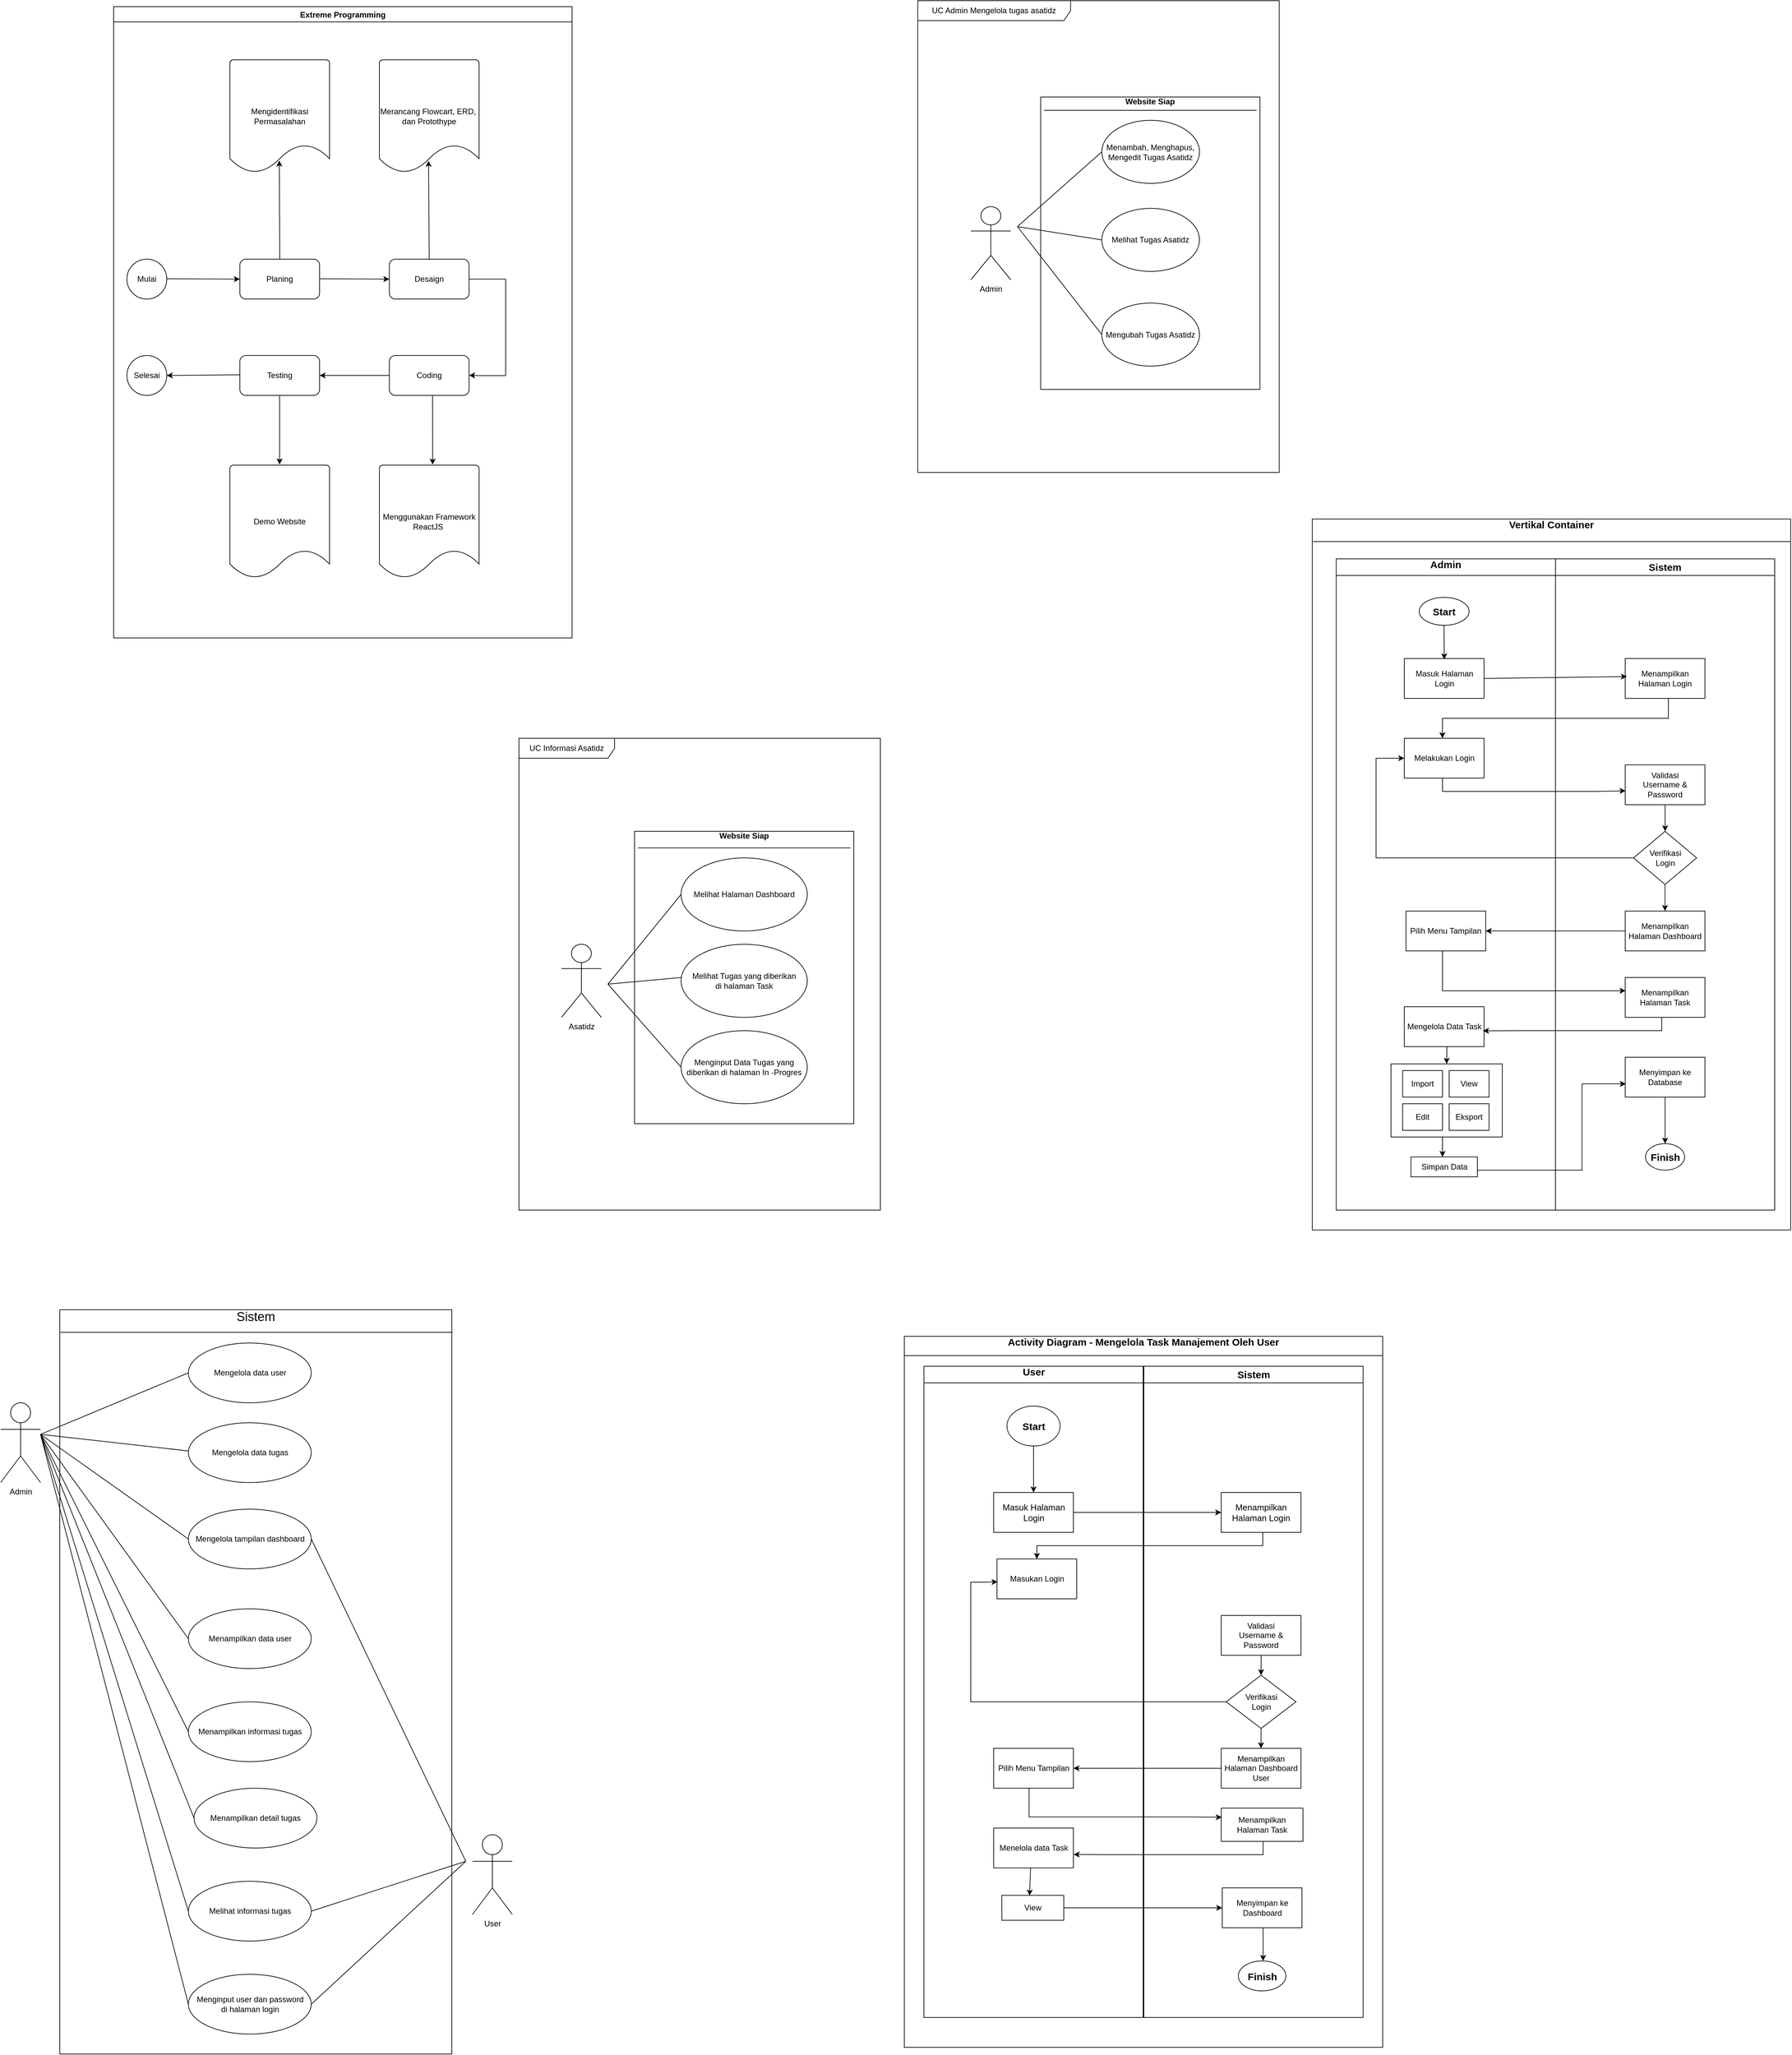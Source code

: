 <mxfile version="24.7.4">
  <diagram name="Halaman-1" id="Dm3Zqgzt0psHoxQfFA3l">
    <mxGraphModel dx="2049" dy="1169" grid="1" gridSize="10" guides="1" tooltips="1" connect="1" arrows="1" fold="1" page="1" pageScale="1" pageWidth="827" pageHeight="1169" math="0" shadow="0">
      <root>
        <mxCell id="0" />
        <mxCell id="1" parent="0" />
        <mxCell id="xzj_mD31JQDkTMwZgoWx-1" value="Mengidentifikasi Permasalahan" style="strokeWidth=1;html=1;shape=mxgraph.flowchart.document2;whiteSpace=wrap;size=0.25;fontStyle=0;" parent="1" vertex="1">
          <mxGeometry x="545" y="299" width="150" height="170" as="geometry" />
        </mxCell>
        <mxCell id="xzj_mD31JQDkTMwZgoWx-2" value="Merancang Flowcart, ERD,&amp;nbsp;&lt;div&gt;dan Protothype&lt;/div&gt;" style="strokeWidth=1;html=1;shape=mxgraph.flowchart.document2;whiteSpace=wrap;size=0.25;" parent="1" vertex="1">
          <mxGeometry x="770" y="299" width="150" height="170" as="geometry" />
        </mxCell>
        <mxCell id="xzj_mD31JQDkTMwZgoWx-4" value="Planing" style="rounded=1;whiteSpace=wrap;html=1;" parent="1" vertex="1">
          <mxGeometry x="560" y="599" width="120" height="60" as="geometry" />
        </mxCell>
        <mxCell id="xzj_mD31JQDkTMwZgoWx-5" value="Desaign" style="rounded=1;whiteSpace=wrap;html=1;" parent="1" vertex="1">
          <mxGeometry x="785" y="599" width="120" height="60" as="geometry" />
        </mxCell>
        <mxCell id="xzj_mD31JQDkTMwZgoWx-6" value="Mulai" style="ellipse;whiteSpace=wrap;html=1;aspect=fixed;" parent="1" vertex="1">
          <mxGeometry x="390" y="599" width="60" height="60" as="geometry" />
        </mxCell>
        <mxCell id="xzj_mD31JQDkTMwZgoWx-7" value="Selesai" style="ellipse;whiteSpace=wrap;html=1;aspect=fixed;" parent="1" vertex="1">
          <mxGeometry x="390" y="744" width="60" height="60" as="geometry" />
        </mxCell>
        <mxCell id="xzj_mD31JQDkTMwZgoWx-8" value="Testing" style="rounded=1;whiteSpace=wrap;html=1;" parent="1" vertex="1">
          <mxGeometry x="560" y="744" width="120" height="60" as="geometry" />
        </mxCell>
        <mxCell id="xzj_mD31JQDkTMwZgoWx-9" value="Coding" style="rounded=1;whiteSpace=wrap;html=1;" parent="1" vertex="1">
          <mxGeometry x="785" y="744" width="120" height="60" as="geometry" />
        </mxCell>
        <mxCell id="xzj_mD31JQDkTMwZgoWx-10" value="Demo Website" style="strokeWidth=1;html=1;shape=mxgraph.flowchart.document2;whiteSpace=wrap;size=0.25;" parent="1" vertex="1">
          <mxGeometry x="545" y="909" width="150" height="170" as="geometry" />
        </mxCell>
        <mxCell id="xzj_mD31JQDkTMwZgoWx-11" value="Menggunakan Framework ReactJS&amp;nbsp;" style="strokeWidth=1;html=1;shape=mxgraph.flowchart.document2;whiteSpace=wrap;size=0.25;" parent="1" vertex="1">
          <mxGeometry x="770" y="909" width="150" height="170" as="geometry" />
        </mxCell>
        <mxCell id="xzj_mD31JQDkTMwZgoWx-12" value="" style="endArrow=classic;html=1;rounded=0;exitX=0.5;exitY=0;exitDx=0;exitDy=0;entryX=0.496;entryY=0.892;entryDx=0;entryDy=0;entryPerimeter=0;" parent="1" source="xzj_mD31JQDkTMwZgoWx-4" target="xzj_mD31JQDkTMwZgoWx-1" edge="1">
          <mxGeometry width="50" height="50" relative="1" as="geometry">
            <mxPoint x="619.5" y="589" as="sourcePoint" />
            <mxPoint x="619.5" y="479" as="targetPoint" />
          </mxGeometry>
        </mxCell>
        <mxCell id="xzj_mD31JQDkTMwZgoWx-13" value="" style="endArrow=classic;html=1;rounded=0;exitX=0.5;exitY=0;exitDx=0;exitDy=0;entryX=0.493;entryY=0.894;entryDx=0;entryDy=0;entryPerimeter=0;" parent="1" target="xzj_mD31JQDkTMwZgoWx-2" edge="1">
          <mxGeometry width="50" height="50" relative="1" as="geometry">
            <mxPoint x="845" y="599" as="sourcePoint" />
            <mxPoint x="844.5" y="479" as="targetPoint" />
          </mxGeometry>
        </mxCell>
        <mxCell id="xzj_mD31JQDkTMwZgoWx-15" value="" style="endArrow=classic;html=1;rounded=0;entryX=0;entryY=0.5;entryDx=0;entryDy=0;" parent="1" target="xzj_mD31JQDkTMwZgoWx-4" edge="1">
          <mxGeometry width="50" height="50" relative="1" as="geometry">
            <mxPoint x="450" y="628.5" as="sourcePoint" />
            <mxPoint x="540" y="629" as="targetPoint" />
            <Array as="points" />
          </mxGeometry>
        </mxCell>
        <mxCell id="xzj_mD31JQDkTMwZgoWx-16" value="" style="endArrow=classic;html=1;rounded=0;entryX=0;entryY=0.5;entryDx=0;entryDy=0;" parent="1" target="xzj_mD31JQDkTMwZgoWx-5" edge="1">
          <mxGeometry width="50" height="50" relative="1" as="geometry">
            <mxPoint x="680" y="628.5" as="sourcePoint" />
            <mxPoint x="770" y="629" as="targetPoint" />
            <Array as="points" />
          </mxGeometry>
        </mxCell>
        <mxCell id="xzj_mD31JQDkTMwZgoWx-18" value="" style="endArrow=none;html=1;rounded=0;" parent="1" edge="1">
          <mxGeometry width="50" height="50" relative="1" as="geometry">
            <mxPoint x="905" y="629" as="sourcePoint" />
            <mxPoint x="960" y="629" as="targetPoint" />
          </mxGeometry>
        </mxCell>
        <mxCell id="xzj_mD31JQDkTMwZgoWx-19" value="" style="endArrow=none;html=1;rounded=0;" parent="1" edge="1">
          <mxGeometry width="50" height="50" relative="1" as="geometry">
            <mxPoint x="960" y="629" as="sourcePoint" />
            <mxPoint x="960" y="774" as="targetPoint" />
            <Array as="points">
              <mxPoint x="960" y="718.5" />
              <mxPoint x="960" y="758.5" />
            </Array>
          </mxGeometry>
        </mxCell>
        <mxCell id="xzj_mD31JQDkTMwZgoWx-20" value="" style="endArrow=classic;html=1;rounded=0;entryX=0.999;entryY=0.409;entryDx=0;entryDy=0;entryPerimeter=0;" parent="1" edge="1">
          <mxGeometry width="50" height="50" relative="1" as="geometry">
            <mxPoint x="960.12" y="774.23" as="sourcePoint" />
            <mxPoint x="905.0" y="773.77" as="targetPoint" />
            <Array as="points">
              <mxPoint x="930.12" y="774.23" />
              <mxPoint x="920.12" y="774.23" />
            </Array>
          </mxGeometry>
        </mxCell>
        <mxCell id="xzj_mD31JQDkTMwZgoWx-21" value="" style="endArrow=classic;html=1;rounded=0;exitX=0;exitY=0.5;exitDx=0;exitDy=0;entryX=1;entryY=0.5;entryDx=0;entryDy=0;" parent="1" source="xzj_mD31JQDkTMwZgoWx-9" target="xzj_mD31JQDkTMwZgoWx-8" edge="1">
          <mxGeometry width="50" height="50" relative="1" as="geometry">
            <mxPoint x="740" y="769" as="sourcePoint" />
            <mxPoint x="790" y="719" as="targetPoint" />
          </mxGeometry>
        </mxCell>
        <mxCell id="xzj_mD31JQDkTMwZgoWx-22" value="" style="endArrow=classic;html=1;rounded=0;exitX=0;exitY=0.5;exitDx=0;exitDy=0;entryX=1;entryY=0.5;entryDx=0;entryDy=0;" parent="1" target="xzj_mD31JQDkTMwZgoWx-7" edge="1">
          <mxGeometry width="50" height="50" relative="1" as="geometry">
            <mxPoint x="560" y="773" as="sourcePoint" />
            <mxPoint x="455" y="773" as="targetPoint" />
          </mxGeometry>
        </mxCell>
        <mxCell id="xzj_mD31JQDkTMwZgoWx-23" value="" style="endArrow=classic;html=1;rounded=0;entryX=0.534;entryY=-0.005;entryDx=0;entryDy=0;entryPerimeter=0;" parent="1" target="xzj_mD31JQDkTMwZgoWx-11" edge="1">
          <mxGeometry width="50" height="50" relative="1" as="geometry">
            <mxPoint x="850" y="804" as="sourcePoint" />
            <mxPoint x="850" y="899" as="targetPoint" />
          </mxGeometry>
        </mxCell>
        <mxCell id="xzj_mD31JQDkTMwZgoWx-24" value="" style="endArrow=classic;html=1;rounded=0;entryX=0.534;entryY=-0.005;entryDx=0;entryDy=0;entryPerimeter=0;" parent="1" edge="1">
          <mxGeometry width="50" height="50" relative="1" as="geometry">
            <mxPoint x="619.77" y="804" as="sourcePoint" />
            <mxPoint x="619.77" y="908" as="targetPoint" />
          </mxGeometry>
        </mxCell>
        <mxCell id="xzj_mD31JQDkTMwZgoWx-26" value="Extreme Programming" style="swimlane;" parent="1" vertex="1">
          <mxGeometry x="370" y="219" width="690" height="950" as="geometry" />
        </mxCell>
        <mxCell id="xzj_mD31JQDkTMwZgoWx-40" value="UC Informasi Asatidz" style="shape=umlFrame;whiteSpace=wrap;html=1;pointerEvents=0;width=144;height=30;" parent="1" vertex="1">
          <mxGeometry x="980" y="1320" width="544" height="710" as="geometry" />
        </mxCell>
        <mxCell id="xzj_mD31JQDkTMwZgoWx-41" value="Website Siap" style="verticalAlign=middle;align=center;overflow=fill;html=1;whiteSpace=wrap;fontStyle=1" parent="1" vertex="1">
          <mxGeometry x="1154" y="1460" width="330" height="440" as="geometry" />
        </mxCell>
        <mxCell id="xzj_mD31JQDkTMwZgoWx-42" value="Asatidz" style="shape=umlActor;verticalLabelPosition=bottom;verticalAlign=top;html=1;outlineConnect=0;" parent="1" vertex="1">
          <mxGeometry x="1044" y="1630" width="60" height="110" as="geometry" />
        </mxCell>
        <mxCell id="xzj_mD31JQDkTMwZgoWx-43" value="Melihat Halaman Dashboard" style="ellipse;whiteSpace=wrap;html=1;" parent="1" vertex="1">
          <mxGeometry x="1224" y="1500" width="190" height="110" as="geometry" />
        </mxCell>
        <mxCell id="xzj_mD31JQDkTMwZgoWx-44" value="Melihat Tugas yang diberikan&lt;div&gt;di halaman Task&lt;/div&gt;" style="ellipse;whiteSpace=wrap;html=1;" parent="1" vertex="1">
          <mxGeometry x="1224" y="1630" width="190" height="110" as="geometry" />
        </mxCell>
        <mxCell id="xzj_mD31JQDkTMwZgoWx-45" value="Menginput Data Tugas yang diberikan di halaman In -Progres" style="ellipse;whiteSpace=wrap;html=1;" parent="1" vertex="1">
          <mxGeometry x="1224" y="1760" width="190" height="110" as="geometry" />
        </mxCell>
        <mxCell id="xzj_mD31JQDkTMwZgoWx-46" value="" style="endArrow=none;html=1;rounded=0;entryX=0;entryY=0.5;entryDx=0;entryDy=0;" parent="1" target="xzj_mD31JQDkTMwZgoWx-43" edge="1">
          <mxGeometry width="50" height="50" relative="1" as="geometry">
            <mxPoint x="1114" y="1690" as="sourcePoint" />
            <mxPoint x="1164" y="1640" as="targetPoint" />
          </mxGeometry>
        </mxCell>
        <mxCell id="xzj_mD31JQDkTMwZgoWx-47" value="" style="endArrow=none;html=1;rounded=0;entryX=0;entryY=0.5;entryDx=0;entryDy=0;" parent="1" edge="1">
          <mxGeometry width="50" height="50" relative="1" as="geometry">
            <mxPoint x="1114" y="1690" as="sourcePoint" />
            <mxPoint x="1224" y="1680" as="targetPoint" />
          </mxGeometry>
        </mxCell>
        <mxCell id="xzj_mD31JQDkTMwZgoWx-49" value="" style="endArrow=none;html=1;rounded=0;entryX=0;entryY=0.5;entryDx=0;entryDy=0;" parent="1" target="xzj_mD31JQDkTMwZgoWx-45" edge="1">
          <mxGeometry width="50" height="50" relative="1" as="geometry">
            <mxPoint x="1114" y="1690" as="sourcePoint" />
            <mxPoint x="1224" y="1680" as="targetPoint" />
          </mxGeometry>
        </mxCell>
        <mxCell id="xzj_mD31JQDkTMwZgoWx-50" value="Sistem" style="verticalAlign=middle;align=center;overflow=fill;html=1;whiteSpace=wrap;fontSize=19;horizontal=1;" parent="1" vertex="1">
          <mxGeometry x="289" y="2180" width="590" height="1120" as="geometry" />
        </mxCell>
        <mxCell id="xzj_mD31JQDkTMwZgoWx-54" value="Admin" style="shape=umlActor;verticalLabelPosition=bottom;verticalAlign=top;html=1;outlineConnect=0;" parent="1" vertex="1">
          <mxGeometry x="200" y="2320" width="60" height="120" as="geometry" />
        </mxCell>
        <mxCell id="xzj_mD31JQDkTMwZgoWx-55" value="User" style="shape=umlActor;verticalLabelPosition=bottom;verticalAlign=top;html=1;outlineConnect=0;" parent="1" vertex="1">
          <mxGeometry x="910" y="2970" width="60" height="120" as="geometry" />
        </mxCell>
        <mxCell id="xzj_mD31JQDkTMwZgoWx-57" value="" style="line;strokeWidth=1;fillColor=none;align=left;verticalAlign=middle;spacingTop=-1;spacingLeft=3;spacingRight=3;rotatable=0;labelPosition=right;points=[];portConstraint=eastwest;strokeColor=inherit;" parent="1" vertex="1">
          <mxGeometry x="290" y="2210" width="590" height="8" as="geometry" />
        </mxCell>
        <mxCell id="xzj_mD31JQDkTMwZgoWx-58" value="Mengelola data user" style="ellipse;whiteSpace=wrap;html=1;" parent="1" vertex="1">
          <mxGeometry x="482.5" y="2230" width="185" height="90" as="geometry" />
        </mxCell>
        <mxCell id="xzj_mD31JQDkTMwZgoWx-66" value="Menampilkan data user" style="ellipse;whiteSpace=wrap;html=1;" parent="1" vertex="1">
          <mxGeometry x="482.5" y="2630" width="185" height="90" as="geometry" />
        </mxCell>
        <mxCell id="xzj_mD31JQDkTMwZgoWx-67" value="Mengelola tampilan dashboard" style="ellipse;whiteSpace=wrap;html=1;" parent="1" vertex="1">
          <mxGeometry x="482.5" y="2480" width="185" height="90" as="geometry" />
        </mxCell>
        <mxCell id="xzj_mD31JQDkTMwZgoWx-68" value="Mengelola data tugas" style="ellipse;whiteSpace=wrap;html=1;" parent="1" vertex="1">
          <mxGeometry x="482.5" y="2350" width="185" height="90" as="geometry" />
        </mxCell>
        <mxCell id="xzj_mD31JQDkTMwZgoWx-69" value="Menampilkan informasi tugas" style="ellipse;whiteSpace=wrap;html=1;" parent="1" vertex="1">
          <mxGeometry x="482.5" y="2770" width="185" height="90" as="geometry" />
        </mxCell>
        <mxCell id="xzj_mD31JQDkTMwZgoWx-70" value="Menampilkan detail tugas" style="ellipse;whiteSpace=wrap;html=1;" parent="1" vertex="1">
          <mxGeometry x="491" y="2900" width="185" height="90" as="geometry" />
        </mxCell>
        <mxCell id="xzj_mD31JQDkTMwZgoWx-71" value="Melihat informasi tugas" style="ellipse;whiteSpace=wrap;html=1;" parent="1" vertex="1">
          <mxGeometry x="482.5" y="3040" width="185" height="90" as="geometry" />
        </mxCell>
        <mxCell id="xzj_mD31JQDkTMwZgoWx-72" value="Menginput user dan password&lt;div&gt;di halaman login&lt;/div&gt;" style="ellipse;whiteSpace=wrap;html=1;" parent="1" vertex="1">
          <mxGeometry x="482.5" y="3180" width="185" height="90" as="geometry" />
        </mxCell>
        <mxCell id="xzj_mD31JQDkTMwZgoWx-78" value="" style="endArrow=none;html=1;rounded=0;entryX=0;entryY=0.5;entryDx=0;entryDy=0;" parent="1" source="xzj_mD31JQDkTMwZgoWx-54" target="xzj_mD31JQDkTMwZgoWx-58" edge="1">
          <mxGeometry width="50" height="50" relative="1" as="geometry">
            <mxPoint x="270" y="2390" as="sourcePoint" />
            <mxPoint x="320" y="2340" as="targetPoint" />
          </mxGeometry>
        </mxCell>
        <mxCell id="xzj_mD31JQDkTMwZgoWx-79" value="" style="endArrow=none;html=1;rounded=0;entryX=0;entryY=0.5;entryDx=0;entryDy=0;" parent="1" edge="1">
          <mxGeometry width="50" height="50" relative="1" as="geometry">
            <mxPoint x="260" y="2367.5" as="sourcePoint" />
            <mxPoint x="482.5" y="2392.5" as="targetPoint" />
            <Array as="points" />
          </mxGeometry>
        </mxCell>
        <mxCell id="xzj_mD31JQDkTMwZgoWx-80" value="" style="endArrow=none;html=1;rounded=0;entryX=0;entryY=0.5;entryDx=0;entryDy=0;" parent="1" target="xzj_mD31JQDkTMwZgoWx-67" edge="1">
          <mxGeometry width="50" height="50" relative="1" as="geometry">
            <mxPoint x="260" y="2367.5" as="sourcePoint" />
            <mxPoint x="482.5" y="2392.5" as="targetPoint" />
            <Array as="points" />
          </mxGeometry>
        </mxCell>
        <mxCell id="xzj_mD31JQDkTMwZgoWx-81" value="" style="endArrow=none;html=1;rounded=0;entryX=0;entryY=0.5;entryDx=0;entryDy=0;" parent="1" target="xzj_mD31JQDkTMwZgoWx-66" edge="1">
          <mxGeometry width="50" height="50" relative="1" as="geometry">
            <mxPoint x="260" y="2367.5" as="sourcePoint" />
            <mxPoint x="482.5" y="2392.5" as="targetPoint" />
            <Array as="points" />
          </mxGeometry>
        </mxCell>
        <mxCell id="xzj_mD31JQDkTMwZgoWx-83" value="" style="endArrow=none;html=1;rounded=0;entryX=0;entryY=0.5;entryDx=0;entryDy=0;" parent="1" target="xzj_mD31JQDkTMwZgoWx-69" edge="1">
          <mxGeometry width="50" height="50" relative="1" as="geometry">
            <mxPoint x="260" y="2367.5" as="sourcePoint" />
            <mxPoint x="482.5" y="2392.5" as="targetPoint" />
            <Array as="points" />
          </mxGeometry>
        </mxCell>
        <mxCell id="xzj_mD31JQDkTMwZgoWx-84" value="" style="endArrow=none;html=1;rounded=0;entryX=0;entryY=0.5;entryDx=0;entryDy=0;" parent="1" target="xzj_mD31JQDkTMwZgoWx-70" edge="1">
          <mxGeometry width="50" height="50" relative="1" as="geometry">
            <mxPoint x="260" y="2367.5" as="sourcePoint" />
            <mxPoint x="482.5" y="2392.5" as="targetPoint" />
            <Array as="points" />
          </mxGeometry>
        </mxCell>
        <mxCell id="xzj_mD31JQDkTMwZgoWx-85" value="" style="endArrow=none;html=1;rounded=0;entryX=0;entryY=0.5;entryDx=0;entryDy=0;" parent="1" target="xzj_mD31JQDkTMwZgoWx-71" edge="1">
          <mxGeometry width="50" height="50" relative="1" as="geometry">
            <mxPoint x="260" y="2367.5" as="sourcePoint" />
            <mxPoint x="482.5" y="2392.5" as="targetPoint" />
            <Array as="points" />
          </mxGeometry>
        </mxCell>
        <mxCell id="xzj_mD31JQDkTMwZgoWx-86" value="" style="endArrow=none;html=1;rounded=0;entryX=0;entryY=0.5;entryDx=0;entryDy=0;" parent="1" target="xzj_mD31JQDkTMwZgoWx-72" edge="1">
          <mxGeometry width="50" height="50" relative="1" as="geometry">
            <mxPoint x="260" y="2367.5" as="sourcePoint" />
            <mxPoint x="482.5" y="2392.5" as="targetPoint" />
            <Array as="points" />
          </mxGeometry>
        </mxCell>
        <mxCell id="xzj_mD31JQDkTMwZgoWx-87" value="" style="endArrow=none;html=1;rounded=0;entryX=1;entryY=0.5;entryDx=0;entryDy=0;" parent="1" target="xzj_mD31JQDkTMwZgoWx-67" edge="1">
          <mxGeometry width="50" height="50" relative="1" as="geometry">
            <mxPoint x="900" y="3010" as="sourcePoint" />
            <mxPoint x="950" y="2960" as="targetPoint" />
          </mxGeometry>
        </mxCell>
        <mxCell id="xzj_mD31JQDkTMwZgoWx-88" value="" style="endArrow=none;html=1;rounded=0;entryX=1;entryY=0.5;entryDx=0;entryDy=0;" parent="1" target="xzj_mD31JQDkTMwZgoWx-71" edge="1">
          <mxGeometry width="50" height="50" relative="1" as="geometry">
            <mxPoint x="900" y="3010" as="sourcePoint" />
            <mxPoint x="668" y="2528" as="targetPoint" />
          </mxGeometry>
        </mxCell>
        <mxCell id="xzj_mD31JQDkTMwZgoWx-90" value="" style="endArrow=none;html=1;rounded=0;entryX=1;entryY=0.5;entryDx=0;entryDy=0;" parent="1" target="xzj_mD31JQDkTMwZgoWx-72" edge="1">
          <mxGeometry width="50" height="50" relative="1" as="geometry">
            <mxPoint x="900" y="3010" as="sourcePoint" />
            <mxPoint x="668" y="3085" as="targetPoint" />
          </mxGeometry>
        </mxCell>
        <mxCell id="xzj_mD31JQDkTMwZgoWx-91" value="UC Admin Mengelola tugas asatidz" style="shape=umlFrame;whiteSpace=wrap;html=1;pointerEvents=0;width=230;height=30;" parent="1" vertex="1">
          <mxGeometry x="1580.25" y="210" width="544" height="710" as="geometry" />
        </mxCell>
        <mxCell id="xzj_mD31JQDkTMwZgoWx-92" value="Website Siap" style="verticalAlign=middle;align=center;overflow=fill;html=1;whiteSpace=wrap;fontSize=12;fontStyle=1" parent="1" vertex="1">
          <mxGeometry x="1765.25" y="355" width="330" height="440" as="geometry" />
        </mxCell>
        <mxCell id="xzj_mD31JQDkTMwZgoWx-93" value="Admin" style="shape=umlActor;verticalLabelPosition=bottom;verticalAlign=top;html=1;outlineConnect=0;" parent="1" vertex="1">
          <mxGeometry x="1660.25" y="520" width="60" height="110" as="geometry" />
        </mxCell>
        <mxCell id="xzj_mD31JQDkTMwZgoWx-94" value="Menambah, Menghapus,&lt;div&gt;Mengedit Tugas Asatidz&lt;/div&gt;" style="ellipse;whiteSpace=wrap;html=1;" parent="1" vertex="1">
          <mxGeometry x="1857.25" y="390" width="147" height="95" as="geometry" />
        </mxCell>
        <mxCell id="xzj_mD31JQDkTMwZgoWx-97" value="Melihat Tugas Asatidz" style="ellipse;whiteSpace=wrap;html=1;" parent="1" vertex="1">
          <mxGeometry x="1857.25" y="522.5" width="147" height="95" as="geometry" />
        </mxCell>
        <mxCell id="xzj_mD31JQDkTMwZgoWx-98" value="Mengubah Tugas Asatidz" style="ellipse;whiteSpace=wrap;html=1;" parent="1" vertex="1">
          <mxGeometry x="1857.25" y="665" width="147" height="95" as="geometry" />
        </mxCell>
        <mxCell id="xzj_mD31JQDkTMwZgoWx-100" value="" style="line;strokeWidth=1;fillColor=none;align=left;verticalAlign=middle;spacingTop=-1;spacingLeft=3;spacingRight=3;rotatable=0;labelPosition=right;points=[];portConstraint=eastwest;strokeColor=inherit;" parent="1" vertex="1">
          <mxGeometry x="1770.25" y="370" width="320" height="10" as="geometry" />
        </mxCell>
        <mxCell id="xzj_mD31JQDkTMwZgoWx-103" value="" style="line;strokeWidth=1;fillColor=none;align=left;verticalAlign=middle;spacingTop=-1;spacingLeft=3;spacingRight=3;rotatable=0;labelPosition=right;points=[];portConstraint=eastwest;strokeColor=inherit;" parent="1" vertex="1">
          <mxGeometry x="1159" y="1480" width="320" height="10" as="geometry" />
        </mxCell>
        <mxCell id="xzj_mD31JQDkTMwZgoWx-104" value="" style="endArrow=none;html=1;rounded=0;entryX=0;entryY=0.5;entryDx=0;entryDy=0;" parent="1" target="xzj_mD31JQDkTMwZgoWx-94" edge="1">
          <mxGeometry width="50" height="50" relative="1" as="geometry">
            <mxPoint x="1730.25" y="550" as="sourcePoint" />
            <mxPoint x="1780.25" y="500" as="targetPoint" />
          </mxGeometry>
        </mxCell>
        <mxCell id="xzj_mD31JQDkTMwZgoWx-105" value="" style="endArrow=none;html=1;rounded=0;entryX=0;entryY=0.5;entryDx=0;entryDy=0;" parent="1" target="xzj_mD31JQDkTMwZgoWx-97" edge="1">
          <mxGeometry width="50" height="50" relative="1" as="geometry">
            <mxPoint x="1730.25" y="550" as="sourcePoint" />
            <mxPoint x="1857.25" y="440" as="targetPoint" />
          </mxGeometry>
        </mxCell>
        <mxCell id="xzj_mD31JQDkTMwZgoWx-106" value="" style="endArrow=none;html=1;rounded=0;entryX=0;entryY=0.5;entryDx=0;entryDy=0;" parent="1" target="xzj_mD31JQDkTMwZgoWx-98" edge="1">
          <mxGeometry width="50" height="50" relative="1" as="geometry">
            <mxPoint x="1730.25" y="550" as="sourcePoint" />
            <mxPoint x="1857.25" y="570" as="targetPoint" />
          </mxGeometry>
        </mxCell>
        <mxCell id="xzj_mD31JQDkTMwZgoWx-107" value="Activity Diagram - Mengelola Task Manajement Oleh User" style="verticalAlign=middle;align=center;overflow=fill;html=1;whiteSpace=wrap;fontStyle=1;fontSize=15;" parent="1" vertex="1">
          <mxGeometry x="1560" y="2220" width="720" height="1070" as="geometry" />
        </mxCell>
        <mxCell id="xzj_mD31JQDkTMwZgoWx-108" value="" style="line;strokeWidth=1;fillColor=none;align=left;verticalAlign=middle;spacingTop=-1;spacingLeft=3;spacingRight=3;rotatable=0;labelPosition=right;points=[];portConstraint=eastwest;strokeColor=inherit;" parent="1" vertex="1">
          <mxGeometry x="1560" y="2245" width="719.5" height="8" as="geometry" />
        </mxCell>
        <mxCell id="xzj_mD31JQDkTMwZgoWx-109" value="User" style="verticalAlign=top;align=center;overflow=fill;html=1;whiteSpace=wrap;fontStyle=1;fontSize=15;" parent="1" vertex="1">
          <mxGeometry x="1589.5" y="2265" width="330" height="980" as="geometry" />
        </mxCell>
        <mxCell id="xzj_mD31JQDkTMwZgoWx-110" value="&lt;p style=&quot;margin: 4px 0px 0px; font-size: 15px;&quot;&gt;&lt;span style=&quot;font-size: 15px;&quot;&gt;Sistem&lt;/span&gt;&lt;/p&gt;" style="verticalAlign=top;align=center;overflow=fill;html=1;whiteSpace=wrap;fontStyle=1;fontSize=15;" parent="1" vertex="1">
          <mxGeometry x="1920.5" y="2265" width="330" height="980" as="geometry" />
        </mxCell>
        <mxCell id="xzj_mD31JQDkTMwZgoWx-111" value="" style="line;strokeWidth=1;fillColor=none;align=center;verticalAlign=middle;spacingTop=-1;spacingLeft=3;spacingRight=3;rotatable=0;labelPosition=right;points=[];portConstraint=eastwest;strokeColor=inherit;" parent="1" vertex="1">
          <mxGeometry x="1589.5" y="2286" width="330" height="8" as="geometry" />
        </mxCell>
        <mxCell id="xzj_mD31JQDkTMwZgoWx-112" value="" style="line;strokeWidth=1;fillColor=none;align=center;verticalAlign=middle;spacingTop=-1;spacingLeft=3;spacingRight=3;rotatable=0;labelPosition=right;points=[];portConstraint=eastwest;strokeColor=inherit;" parent="1" vertex="1">
          <mxGeometry x="1920.5" y="2286" width="330" height="8" as="geometry" />
        </mxCell>
        <mxCell id="xzj_mD31JQDkTMwZgoWx-114" value="Start" style="ellipse;whiteSpace=wrap;html=1;fontSize=15;fontStyle=1" parent="1" vertex="1">
          <mxGeometry x="1714.5" y="2325" width="80" height="60" as="geometry" />
        </mxCell>
        <mxCell id="xzj_mD31JQDkTMwZgoWx-115" value="Masuk Halaman Login" style="rounded=0;whiteSpace=wrap;html=1;fontSize=13;" parent="1" vertex="1">
          <mxGeometry x="1694.5" y="2455" width="120" height="60" as="geometry" />
        </mxCell>
        <mxCell id="xzj_mD31JQDkTMwZgoWx-116" value="" style="endArrow=classic;html=1;rounded=0;entryX=0.5;entryY=0;entryDx=0;entryDy=0;exitX=0.5;exitY=1;exitDx=0;exitDy=0;" parent="1" source="xzj_mD31JQDkTMwZgoWx-114" target="xzj_mD31JQDkTMwZgoWx-115" edge="1">
          <mxGeometry width="50" height="50" relative="1" as="geometry">
            <mxPoint x="1749.5" y="2405" as="sourcePoint" />
            <mxPoint x="1799.5" y="2355" as="targetPoint" />
          </mxGeometry>
        </mxCell>
        <mxCell id="xzj_mD31JQDkTMwZgoWx-117" value="Menampilkan Halaman Login" style="rounded=0;whiteSpace=wrap;html=1;fontSize=13;" parent="1" vertex="1">
          <mxGeometry x="2037" y="2455" width="120" height="60" as="geometry" />
        </mxCell>
        <mxCell id="xzj_mD31JQDkTMwZgoWx-118" value="" style="endArrow=classic;html=1;rounded=0;exitX=1;exitY=0.5;exitDx=0;exitDy=0;entryX=0;entryY=0.5;entryDx=0;entryDy=0;" parent="1" source="xzj_mD31JQDkTMwZgoWx-115" target="xzj_mD31JQDkTMwZgoWx-117" edge="1">
          <mxGeometry width="50" height="50" relative="1" as="geometry">
            <mxPoint x="1819.5" y="2505" as="sourcePoint" />
            <mxPoint x="1869.5" y="2455" as="targetPoint" />
          </mxGeometry>
        </mxCell>
        <mxCell id="xzj_mD31JQDkTMwZgoWx-119" value="Masukan Login" style="rounded=0;whiteSpace=wrap;html=1;" parent="1" vertex="1">
          <mxGeometry x="1699.5" y="2555" width="120" height="60" as="geometry" />
        </mxCell>
        <mxCell id="xzj_mD31JQDkTMwZgoWx-120" value="Validasi&lt;div&gt;Username &amp;amp;&lt;/div&gt;&lt;div&gt;Password&lt;/div&gt;" style="rounded=0;whiteSpace=wrap;html=1;" parent="1" vertex="1">
          <mxGeometry x="2037" y="2640" width="120" height="60" as="geometry" />
        </mxCell>
        <mxCell id="xzj_mD31JQDkTMwZgoWx-121" value="Verifikasi&lt;div&gt;Login&lt;/div&gt;" style="rhombus;whiteSpace=wrap;html=1;" parent="1" vertex="1">
          <mxGeometry x="2044.5" y="2730" width="105" height="80" as="geometry" />
        </mxCell>
        <mxCell id="xzj_mD31JQDkTMwZgoWx-122" value="Menampilkan Halaman Dashboard&lt;div&gt;User&lt;/div&gt;" style="rounded=0;whiteSpace=wrap;html=1;" parent="1" vertex="1">
          <mxGeometry x="2037" y="2840" width="120" height="60" as="geometry" />
        </mxCell>
        <mxCell id="xzj_mD31JQDkTMwZgoWx-123" value="Pilih Menu Tampilan" style="rounded=0;whiteSpace=wrap;html=1;" parent="1" vertex="1">
          <mxGeometry x="1694.5" y="2840" width="120" height="60" as="geometry" />
        </mxCell>
        <mxCell id="xzj_mD31JQDkTMwZgoWx-140" value="Menampilkan Halaman Task" style="rounded=0;whiteSpace=wrap;html=1;" parent="1" vertex="1">
          <mxGeometry x="2037" y="2930" width="123" height="50" as="geometry" />
        </mxCell>
        <mxCell id="xzj_mD31JQDkTMwZgoWx-148" value="Menyimpan ke Dashboard" style="rounded=0;whiteSpace=wrap;html=1;" parent="1" vertex="1">
          <mxGeometry x="2038.5" y="3050" width="120" height="60" as="geometry" />
        </mxCell>
        <mxCell id="xzj_mD31JQDkTMwZgoWx-150" value="&lt;span style=&quot;font-size: 15px;&quot;&gt;Finish&lt;/span&gt;" style="ellipse;whiteSpace=wrap;html=1;fontSize=15;fontStyle=1" parent="1" vertex="1">
          <mxGeometry x="2062.75" y="3160" width="71.5" height="45" as="geometry" />
        </mxCell>
        <mxCell id="xzj_mD31JQDkTMwZgoWx-151" value="" style="shape=partialRectangle;whiteSpace=wrap;html=1;top=0;left=0;fillColor=none;" parent="1" vertex="1">
          <mxGeometry x="1759.5" y="2515" width="340" height="20" as="geometry" />
        </mxCell>
        <mxCell id="xzj_mD31JQDkTMwZgoWx-155" value="" style="endArrow=classic;html=1;rounded=0;entryX=0.5;entryY=0;entryDx=0;entryDy=0;" parent="1" target="xzj_mD31JQDkTMwZgoWx-119" edge="1">
          <mxGeometry width="50" height="50" relative="1" as="geometry">
            <mxPoint x="1759.5" y="2535" as="sourcePoint" />
            <mxPoint x="1809.5" y="2485" as="targetPoint" />
          </mxGeometry>
        </mxCell>
        <mxCell id="a-gwB_9eSlk4b_seijDv-6" value="Menelola data Task" style="rounded=0;whiteSpace=wrap;html=1;" parent="1" vertex="1">
          <mxGeometry x="1694.5" y="2960" width="120" height="60" as="geometry" />
        </mxCell>
        <mxCell id="a-gwB_9eSlk4b_seijDv-9" value="View" style="rounded=0;whiteSpace=wrap;html=1;" parent="1" vertex="1">
          <mxGeometry x="1706.75" y="3061.25" width="93.25" height="37.5" as="geometry" />
        </mxCell>
        <mxCell id="a-gwB_9eSlk4b_seijDv-16" value="" style="endArrow=classic;html=1;rounded=0;entryX=0.5;entryY=0;entryDx=0;entryDy=0;exitX=0.5;exitY=1;exitDx=0;exitDy=0;" parent="1" source="xzj_mD31JQDkTMwZgoWx-120" target="xzj_mD31JQDkTMwZgoWx-121" edge="1">
          <mxGeometry width="50" height="50" relative="1" as="geometry">
            <mxPoint x="2099.5" y="2700" as="sourcePoint" />
            <mxPoint x="2149.5" y="2650" as="targetPoint" />
          </mxGeometry>
        </mxCell>
        <mxCell id="a-gwB_9eSlk4b_seijDv-17" value="" style="endArrow=classic;html=1;rounded=0;entryX=0.5;entryY=0;entryDx=0;entryDy=0;exitX=0.5;exitY=1;exitDx=0;exitDy=0;" parent="1" edge="1">
          <mxGeometry width="50" height="50" relative="1" as="geometry">
            <mxPoint x="2096.88" y="2810" as="sourcePoint" />
            <mxPoint x="2096.88" y="2840" as="targetPoint" />
          </mxGeometry>
        </mxCell>
        <mxCell id="a-gwB_9eSlk4b_seijDv-18" value="" style="line;strokeWidth=1;rotatable=0;dashed=0;labelPosition=right;align=left;verticalAlign=middle;spacingTop=0;spacingLeft=6;points=[];portConstraint=eastwest;" parent="1" vertex="1">
          <mxGeometry x="1660" y="2765" width="384.5" height="10" as="geometry" />
        </mxCell>
        <mxCell id="a-gwB_9eSlk4b_seijDv-20" value="" style="shape=partialRectangle;whiteSpace=wrap;html=1;bottom=0;right=0;fillColor=none;" parent="1" vertex="1">
          <mxGeometry x="1660" y="2590" width="20" height="180" as="geometry" />
        </mxCell>
        <mxCell id="a-gwB_9eSlk4b_seijDv-22" value="" style="endArrow=classic;html=1;rounded=0;exitX=1;exitY=0;exitDx=0;exitDy=0;entryX=0.008;entryY=0.574;entryDx=0;entryDy=0;entryPerimeter=0;" parent="1" source="a-gwB_9eSlk4b_seijDv-20" target="xzj_mD31JQDkTMwZgoWx-119" edge="1">
          <mxGeometry width="50" height="50" relative="1" as="geometry">
            <mxPoint x="1650" y="2630" as="sourcePoint" />
            <mxPoint x="1700" y="2580" as="targetPoint" />
          </mxGeometry>
        </mxCell>
        <mxCell id="a-gwB_9eSlk4b_seijDv-23" value="" style="endArrow=classic;html=1;rounded=0;entryX=1;entryY=0.5;entryDx=0;entryDy=0;" parent="1" target="xzj_mD31JQDkTMwZgoWx-123" edge="1">
          <mxGeometry width="50" height="50" relative="1" as="geometry">
            <mxPoint x="2037" y="2870" as="sourcePoint" />
            <mxPoint x="2087" y="2820" as="targetPoint" />
          </mxGeometry>
        </mxCell>
        <mxCell id="a-gwB_9eSlk4b_seijDv-24" value="" style="shape=partialRectangle;whiteSpace=wrap;html=1;top=0;left=0;fillColor=none;rotation=90;" parent="1" vertex="1">
          <mxGeometry x="1846.63" y="2801.63" width="42.75" height="240.5" as="geometry" />
        </mxCell>
        <mxCell id="a-gwB_9eSlk4b_seijDv-25" value="" style="endArrow=classic;html=1;rounded=0;exitX=1;exitY=0;exitDx=0;exitDy=0;entryX=0.007;entryY=0.275;entryDx=0;entryDy=0;entryPerimeter=0;" parent="1" source="a-gwB_9eSlk4b_seijDv-24" target="xzj_mD31JQDkTMwZgoWx-140" edge="1">
          <mxGeometry width="50" height="50" relative="1" as="geometry">
            <mxPoint x="1990" y="2990" as="sourcePoint" />
            <mxPoint x="2040" y="2940" as="targetPoint" />
          </mxGeometry>
        </mxCell>
        <mxCell id="a-gwB_9eSlk4b_seijDv-26" value="" style="shape=partialRectangle;whiteSpace=wrap;html=1;top=0;left=0;fillColor=none;" parent="1" vertex="1">
          <mxGeometry x="1870" y="2980" width="230" height="20" as="geometry" />
        </mxCell>
        <mxCell id="a-gwB_9eSlk4b_seijDv-27" value="" style="endArrow=classic;html=1;rounded=0;entryX=1.003;entryY=0.662;entryDx=0;entryDy=0;entryPerimeter=0;" parent="1" target="a-gwB_9eSlk4b_seijDv-6" edge="1">
          <mxGeometry width="50" height="50" relative="1" as="geometry">
            <mxPoint x="1870" y="3000" as="sourcePoint" />
            <mxPoint x="1820" y="3000" as="targetPoint" />
          </mxGeometry>
        </mxCell>
        <mxCell id="a-gwB_9eSlk4b_seijDv-28" value="" style="endArrow=classic;html=1;rounded=0;entryX=0.448;entryY=0.009;entryDx=0;entryDy=0;entryPerimeter=0;" parent="1" target="a-gwB_9eSlk4b_seijDv-9" edge="1">
          <mxGeometry width="50" height="50" relative="1" as="geometry">
            <mxPoint x="1750" y="3020" as="sourcePoint" />
            <mxPoint x="1800" y="2970" as="targetPoint" />
          </mxGeometry>
        </mxCell>
        <mxCell id="a-gwB_9eSlk4b_seijDv-29" value="" style="endArrow=classic;html=1;rounded=0;entryX=0;entryY=0.5;entryDx=0;entryDy=0;" parent="1" target="xzj_mD31JQDkTMwZgoWx-148" edge="1">
          <mxGeometry width="50" height="50" relative="1" as="geometry">
            <mxPoint x="1800" y="3080" as="sourcePoint" />
            <mxPoint x="1850" y="3030" as="targetPoint" />
          </mxGeometry>
        </mxCell>
        <mxCell id="a-gwB_9eSlk4b_seijDv-30" value="" style="endArrow=classic;html=1;rounded=0;" parent="1" edge="1">
          <mxGeometry width="50" height="50" relative="1" as="geometry">
            <mxPoint x="2100" y="3110" as="sourcePoint" />
            <mxPoint x="2100" y="3160" as="targetPoint" />
          </mxGeometry>
        </mxCell>
        <mxCell id="a-gwB_9eSlk4b_seijDv-31" value="Vertikal Container" style="verticalAlign=middle;align=center;overflow=fill;html=1;whiteSpace=wrap;fontStyle=1;fontSize=15;" parent="1" vertex="1">
          <mxGeometry x="2174" y="990" width="720" height="1070" as="geometry" />
        </mxCell>
        <mxCell id="a-gwB_9eSlk4b_seijDv-32" value="" style="line;strokeWidth=1;fillColor=none;align=left;verticalAlign=middle;spacingTop=-1;spacingLeft=3;spacingRight=3;rotatable=0;labelPosition=right;points=[];portConstraint=eastwest;strokeColor=inherit;" parent="1" vertex="1">
          <mxGeometry x="2175" y="1020" width="719.5" height="8" as="geometry" />
        </mxCell>
        <mxCell id="a-gwB_9eSlk4b_seijDv-33" value="Admin" style="verticalAlign=top;align=center;overflow=fill;html=1;whiteSpace=wrap;fontStyle=1;fontSize=15;" parent="1" vertex="1">
          <mxGeometry x="2210" y="1050" width="330" height="980" as="geometry" />
        </mxCell>
        <mxCell id="a-gwB_9eSlk4b_seijDv-34" value="&lt;p style=&quot;margin: 4px 0px 0px; font-size: 15px;&quot;&gt;&lt;span style=&quot;font-size: 15px;&quot;&gt;Sistem&lt;/span&gt;&lt;/p&gt;" style="verticalAlign=top;align=center;overflow=fill;html=1;whiteSpace=wrap;fontStyle=1;fontSize=15;" parent="1" vertex="1">
          <mxGeometry x="2540" y="1050" width="330" height="980" as="geometry" />
        </mxCell>
        <mxCell id="a-gwB_9eSlk4b_seijDv-35" value="" style="line;strokeWidth=1;fillColor=none;align=center;verticalAlign=middle;spacingTop=-1;spacingLeft=3;spacingRight=3;rotatable=0;labelPosition=right;points=[];portConstraint=eastwest;strokeColor=inherit;" parent="1" vertex="1">
          <mxGeometry x="2210" y="1071" width="330" height="8" as="geometry" />
        </mxCell>
        <mxCell id="a-gwB_9eSlk4b_seijDv-36" value="" style="line;strokeWidth=1;fillColor=none;align=center;verticalAlign=middle;spacingTop=-1;spacingLeft=3;spacingRight=3;rotatable=0;labelPosition=right;points=[];portConstraint=eastwest;strokeColor=inherit;" parent="1" vertex="1">
          <mxGeometry x="2540" y="1071" width="330" height="8" as="geometry" />
        </mxCell>
        <mxCell id="ezCQc9TdMq_eHFpKasJG-2" value="Start" style="ellipse;whiteSpace=wrap;html=1;fontStyle=1;fontSize=15;" parent="1" vertex="1">
          <mxGeometry x="2335" y="1108" width="75" height="42" as="geometry" />
        </mxCell>
        <mxCell id="ezCQc9TdMq_eHFpKasJG-3" value="Masuk Halaman Login" style="rounded=0;whiteSpace=wrap;html=1;" parent="1" vertex="1">
          <mxGeometry x="2312.5" y="1200" width="120" height="60" as="geometry" />
        </mxCell>
        <mxCell id="ezCQc9TdMq_eHFpKasJG-4" value="Menampilkan Halaman Login" style="rounded=0;whiteSpace=wrap;html=1;" parent="1" vertex="1">
          <mxGeometry x="2645" y="1200" width="120" height="60" as="geometry" />
        </mxCell>
        <mxCell id="ezCQc9TdMq_eHFpKasJG-5" value="Melakukan Login" style="rounded=0;whiteSpace=wrap;html=1;" parent="1" vertex="1">
          <mxGeometry x="2312.5" y="1320" width="120" height="60" as="geometry" />
        </mxCell>
        <mxCell id="ezCQc9TdMq_eHFpKasJG-6" value="Validasi&lt;div&gt;Username &amp;amp;&lt;/div&gt;&lt;div&gt;Password&lt;/div&gt;" style="rounded=0;whiteSpace=wrap;html=1;" parent="1" vertex="1">
          <mxGeometry x="2645" y="1360" width="120" height="60" as="geometry" />
        </mxCell>
        <mxCell id="ezCQc9TdMq_eHFpKasJG-7" value="Verifikasi&lt;div&gt;Login&lt;/div&gt;" style="rhombus;whiteSpace=wrap;html=1;" parent="1" vertex="1">
          <mxGeometry x="2657.5" y="1460" width="95" height="80" as="geometry" />
        </mxCell>
        <mxCell id="ezCQc9TdMq_eHFpKasJG-8" value="Menampilkan Halaman Dashboard" style="rounded=0;whiteSpace=wrap;html=1;" parent="1" vertex="1">
          <mxGeometry x="2645" y="1580" width="120" height="60" as="geometry" />
        </mxCell>
        <mxCell id="ezCQc9TdMq_eHFpKasJG-9" value="Pilih Menu Tampilan" style="rounded=0;whiteSpace=wrap;html=1;" parent="1" vertex="1">
          <mxGeometry x="2315" y="1580" width="120" height="60" as="geometry" />
        </mxCell>
        <mxCell id="ezCQc9TdMq_eHFpKasJG-10" value="Menampilkan Halaman Task" style="rounded=0;whiteSpace=wrap;html=1;" parent="1" vertex="1">
          <mxGeometry x="2645" y="1680" width="120" height="60" as="geometry" />
        </mxCell>
        <mxCell id="ezCQc9TdMq_eHFpKasJG-11" value="Mengelola Data Task" style="rounded=0;whiteSpace=wrap;html=1;" parent="1" vertex="1">
          <mxGeometry x="2312.5" y="1724" width="120" height="60" as="geometry" />
        </mxCell>
        <mxCell id="ezCQc9TdMq_eHFpKasJG-12" value="" style="rounded=0;whiteSpace=wrap;html=1;" parent="1" vertex="1">
          <mxGeometry x="2292.5" y="1810" width="167.5" height="110" as="geometry" />
        </mxCell>
        <mxCell id="ezCQc9TdMq_eHFpKasJG-13" value="Import" style="rounded=0;whiteSpace=wrap;html=1;" parent="1" vertex="1">
          <mxGeometry x="2310" y="1820" width="60" height="40" as="geometry" />
        </mxCell>
        <mxCell id="ezCQc9TdMq_eHFpKasJG-14" value="View" style="rounded=0;whiteSpace=wrap;html=1;" parent="1" vertex="1">
          <mxGeometry x="2380" y="1820" width="60" height="40" as="geometry" />
        </mxCell>
        <mxCell id="ezCQc9TdMq_eHFpKasJG-15" value="Edit" style="rounded=0;whiteSpace=wrap;html=1;" parent="1" vertex="1">
          <mxGeometry x="2310" y="1870" width="60" height="40" as="geometry" />
        </mxCell>
        <mxCell id="ezCQc9TdMq_eHFpKasJG-16" value="Eksport" style="rounded=0;whiteSpace=wrap;html=1;" parent="1" vertex="1">
          <mxGeometry x="2380" y="1870" width="60" height="40" as="geometry" />
        </mxCell>
        <mxCell id="ezCQc9TdMq_eHFpKasJG-17" value="Simpan Data" style="rounded=0;whiteSpace=wrap;html=1;" parent="1" vertex="1">
          <mxGeometry x="2322.5" y="1950" width="100" height="30" as="geometry" />
        </mxCell>
        <mxCell id="ezCQc9TdMq_eHFpKasJG-18" value="Menyimpan ke Database" style="rounded=0;whiteSpace=wrap;html=1;" parent="1" vertex="1">
          <mxGeometry x="2645" y="1800" width="120" height="60" as="geometry" />
        </mxCell>
        <mxCell id="ezCQc9TdMq_eHFpKasJG-19" value="Finish" style="ellipse;whiteSpace=wrap;html=1;fontStyle=1;fontSize=15;" parent="1" vertex="1">
          <mxGeometry x="2675.63" y="1930" width="58.75" height="40" as="geometry" />
        </mxCell>
        <mxCell id="ezCQc9TdMq_eHFpKasJG-20" value="" style="endArrow=classic;html=1;rounded=0;entryX=0.482;entryY=0.022;entryDx=0;entryDy=0;entryPerimeter=0;" parent="1" edge="1">
          <mxGeometry width="50" height="50" relative="1" as="geometry">
            <mxPoint x="2372.33" y="1150" as="sourcePoint" />
            <mxPoint x="2372.67" y="1201.32" as="targetPoint" />
          </mxGeometry>
        </mxCell>
        <mxCell id="ezCQc9TdMq_eHFpKasJG-21" value="" style="endArrow=classic;html=1;rounded=0;exitX=1;exitY=0.5;exitDx=0;exitDy=0;entryX=0.021;entryY=0.452;entryDx=0;entryDy=0;entryPerimeter=0;" parent="1" source="ezCQc9TdMq_eHFpKasJG-3" target="ezCQc9TdMq_eHFpKasJG-4" edge="1">
          <mxGeometry width="50" height="50" relative="1" as="geometry">
            <mxPoint x="2440" y="1230" as="sourcePoint" />
            <mxPoint x="2490" y="1180" as="targetPoint" />
          </mxGeometry>
        </mxCell>
        <mxCell id="ezCQc9TdMq_eHFpKasJG-22" value="" style="shape=partialRectangle;whiteSpace=wrap;html=1;top=0;left=0;fillColor=none;" parent="1" vertex="1">
          <mxGeometry x="2370" y="1260" width="340" height="30" as="geometry" />
        </mxCell>
        <mxCell id="ezCQc9TdMq_eHFpKasJG-23" value="" style="endArrow=classic;html=1;rounded=0;entryX=0.478;entryY=0;entryDx=0;entryDy=0;entryPerimeter=0;" parent="1" target="ezCQc9TdMq_eHFpKasJG-5" edge="1">
          <mxGeometry width="50" height="50" relative="1" as="geometry">
            <mxPoint x="2370" y="1290" as="sourcePoint" />
            <mxPoint x="2420" y="1240" as="targetPoint" />
          </mxGeometry>
        </mxCell>
        <mxCell id="ezCQc9TdMq_eHFpKasJG-24" value="" style="shape=partialRectangle;whiteSpace=wrap;html=1;top=0;left=0;fillColor=none;direction=south;" parent="1" vertex="1">
          <mxGeometry x="2370" y="1380" width="230" height="20" as="geometry" />
        </mxCell>
        <mxCell id="ezCQc9TdMq_eHFpKasJG-25" value="" style="endArrow=classic;html=1;rounded=0;entryX=0.005;entryY=0.651;entryDx=0;entryDy=0;entryPerimeter=0;" parent="1" target="ezCQc9TdMq_eHFpKasJG-6" edge="1">
          <mxGeometry width="50" height="50" relative="1" as="geometry">
            <mxPoint x="2600" y="1400" as="sourcePoint" />
            <mxPoint x="2650" y="1350" as="targetPoint" />
          </mxGeometry>
        </mxCell>
        <mxCell id="ezCQc9TdMq_eHFpKasJG-26" value="" style="shape=partialRectangle;whiteSpace=wrap;html=1;top=0;left=0;fillColor=none;direction=south;" parent="1" vertex="1">
          <mxGeometry x="2270" y="1350" width="387.5" height="150" as="geometry" />
        </mxCell>
        <mxCell id="ezCQc9TdMq_eHFpKasJG-27" value="" style="endArrow=classic;html=1;rounded=0;entryX=0;entryY=0.5;entryDx=0;entryDy=0;" parent="1" target="ezCQc9TdMq_eHFpKasJG-5" edge="1">
          <mxGeometry width="50" height="50" relative="1" as="geometry">
            <mxPoint x="2270" y="1350" as="sourcePoint" />
            <mxPoint x="2320" y="1300" as="targetPoint" />
          </mxGeometry>
        </mxCell>
        <mxCell id="ezCQc9TdMq_eHFpKasJG-28" value="" style="endArrow=classic;html=1;rounded=0;entryX=0.5;entryY=0;entryDx=0;entryDy=0;exitX=0.5;exitY=1;exitDx=0;exitDy=0;" parent="1" source="ezCQc9TdMq_eHFpKasJG-6" target="ezCQc9TdMq_eHFpKasJG-7" edge="1">
          <mxGeometry width="50" height="50" relative="1" as="geometry">
            <mxPoint x="2700" y="1420" as="sourcePoint" />
            <mxPoint x="2750" y="1370" as="targetPoint" />
          </mxGeometry>
        </mxCell>
        <mxCell id="ezCQc9TdMq_eHFpKasJG-29" value="" style="endArrow=classic;html=1;rounded=0;entryX=0.5;entryY=0;entryDx=0;entryDy=0;exitX=0.5;exitY=1;exitDx=0;exitDy=0;" parent="1" edge="1">
          <mxGeometry width="50" height="50" relative="1" as="geometry">
            <mxPoint x="2704.89" y="1540" as="sourcePoint" />
            <mxPoint x="2704.89" y="1580" as="targetPoint" />
          </mxGeometry>
        </mxCell>
        <mxCell id="ezCQc9TdMq_eHFpKasJG-30" value="" style="endArrow=classic;html=1;rounded=0;entryX=1;entryY=0.5;entryDx=0;entryDy=0;" parent="1" target="ezCQc9TdMq_eHFpKasJG-9" edge="1">
          <mxGeometry width="50" height="50" relative="1" as="geometry">
            <mxPoint x="2645" y="1610" as="sourcePoint" />
            <mxPoint x="2695" y="1560" as="targetPoint" />
          </mxGeometry>
        </mxCell>
        <mxCell id="ezCQc9TdMq_eHFpKasJG-31" value="" style="shape=partialRectangle;whiteSpace=wrap;html=1;top=0;left=0;fillColor=none;direction=south;" parent="1" vertex="1">
          <mxGeometry x="2370" y="1640" width="220" height="60" as="geometry" />
        </mxCell>
        <mxCell id="ezCQc9TdMq_eHFpKasJG-32" value="" style="endArrow=classic;html=1;rounded=0;entryX=0.005;entryY=0.333;entryDx=0;entryDy=0;entryPerimeter=0;" parent="1" target="ezCQc9TdMq_eHFpKasJG-10" edge="1">
          <mxGeometry width="50" height="50" relative="1" as="geometry">
            <mxPoint x="2590" y="1700" as="sourcePoint" />
            <mxPoint x="2640" y="1650" as="targetPoint" />
          </mxGeometry>
        </mxCell>
        <mxCell id="ezCQc9TdMq_eHFpKasJG-33" value="" style="shape=partialRectangle;whiteSpace=wrap;html=1;top=0;left=0;fillColor=none;" parent="1" vertex="1">
          <mxGeometry x="2490" y="1740" width="210" height="20" as="geometry" />
        </mxCell>
        <mxCell id="ezCQc9TdMq_eHFpKasJG-34" value="" style="endArrow=classic;html=1;rounded=0;entryX=0.987;entryY=0.604;entryDx=0;entryDy=0;entryPerimeter=0;" parent="1" target="ezCQc9TdMq_eHFpKasJG-11" edge="1">
          <mxGeometry width="50" height="50" relative="1" as="geometry">
            <mxPoint x="2490" y="1760" as="sourcePoint" />
            <mxPoint x="2540" y="1710" as="targetPoint" />
          </mxGeometry>
        </mxCell>
        <mxCell id="ezCQc9TdMq_eHFpKasJG-35" value="" style="endArrow=classic;html=1;rounded=0;entryX=0.5;entryY=0;entryDx=0;entryDy=0;exitX=0.534;exitY=1.006;exitDx=0;exitDy=0;exitPerimeter=0;" parent="1" source="ezCQc9TdMq_eHFpKasJG-11" target="ezCQc9TdMq_eHFpKasJG-12" edge="1">
          <mxGeometry width="50" height="50" relative="1" as="geometry">
            <mxPoint x="2370" y="1780" as="sourcePoint" />
            <mxPoint x="2420" y="1730" as="targetPoint" />
          </mxGeometry>
        </mxCell>
        <mxCell id="ezCQc9TdMq_eHFpKasJG-36" value="" style="endArrow=classic;html=1;rounded=0;" parent="1" edge="1">
          <mxGeometry width="50" height="50" relative="1" as="geometry">
            <mxPoint x="2370" y="1920" as="sourcePoint" />
            <mxPoint x="2370" y="1950" as="targetPoint" />
          </mxGeometry>
        </mxCell>
        <mxCell id="ezCQc9TdMq_eHFpKasJG-37" value="" style="shape=partialRectangle;whiteSpace=wrap;html=1;top=0;left=0;fillColor=none;" parent="1" vertex="1">
          <mxGeometry x="2423.5" y="1840" width="156.5" height="130" as="geometry" />
        </mxCell>
        <mxCell id="ezCQc9TdMq_eHFpKasJG-38" value="" style="endArrow=classic;html=1;rounded=0;" parent="1" edge="1">
          <mxGeometry width="50" height="50" relative="1" as="geometry">
            <mxPoint x="2580" y="1840" as="sourcePoint" />
            <mxPoint x="2646" y="1840" as="targetPoint" />
          </mxGeometry>
        </mxCell>
        <mxCell id="ezCQc9TdMq_eHFpKasJG-39" value="" style="endArrow=classic;html=1;rounded=0;entryX=0.5;entryY=0;entryDx=0;entryDy=0;exitX=0.5;exitY=1;exitDx=0;exitDy=0;" parent="1" source="ezCQc9TdMq_eHFpKasJG-18" target="ezCQc9TdMq_eHFpKasJG-19" edge="1">
          <mxGeometry width="50" height="50" relative="1" as="geometry">
            <mxPoint x="2700" y="1860" as="sourcePoint" />
            <mxPoint x="2750" y="1810" as="targetPoint" />
          </mxGeometry>
        </mxCell>
      </root>
    </mxGraphModel>
  </diagram>
</mxfile>
